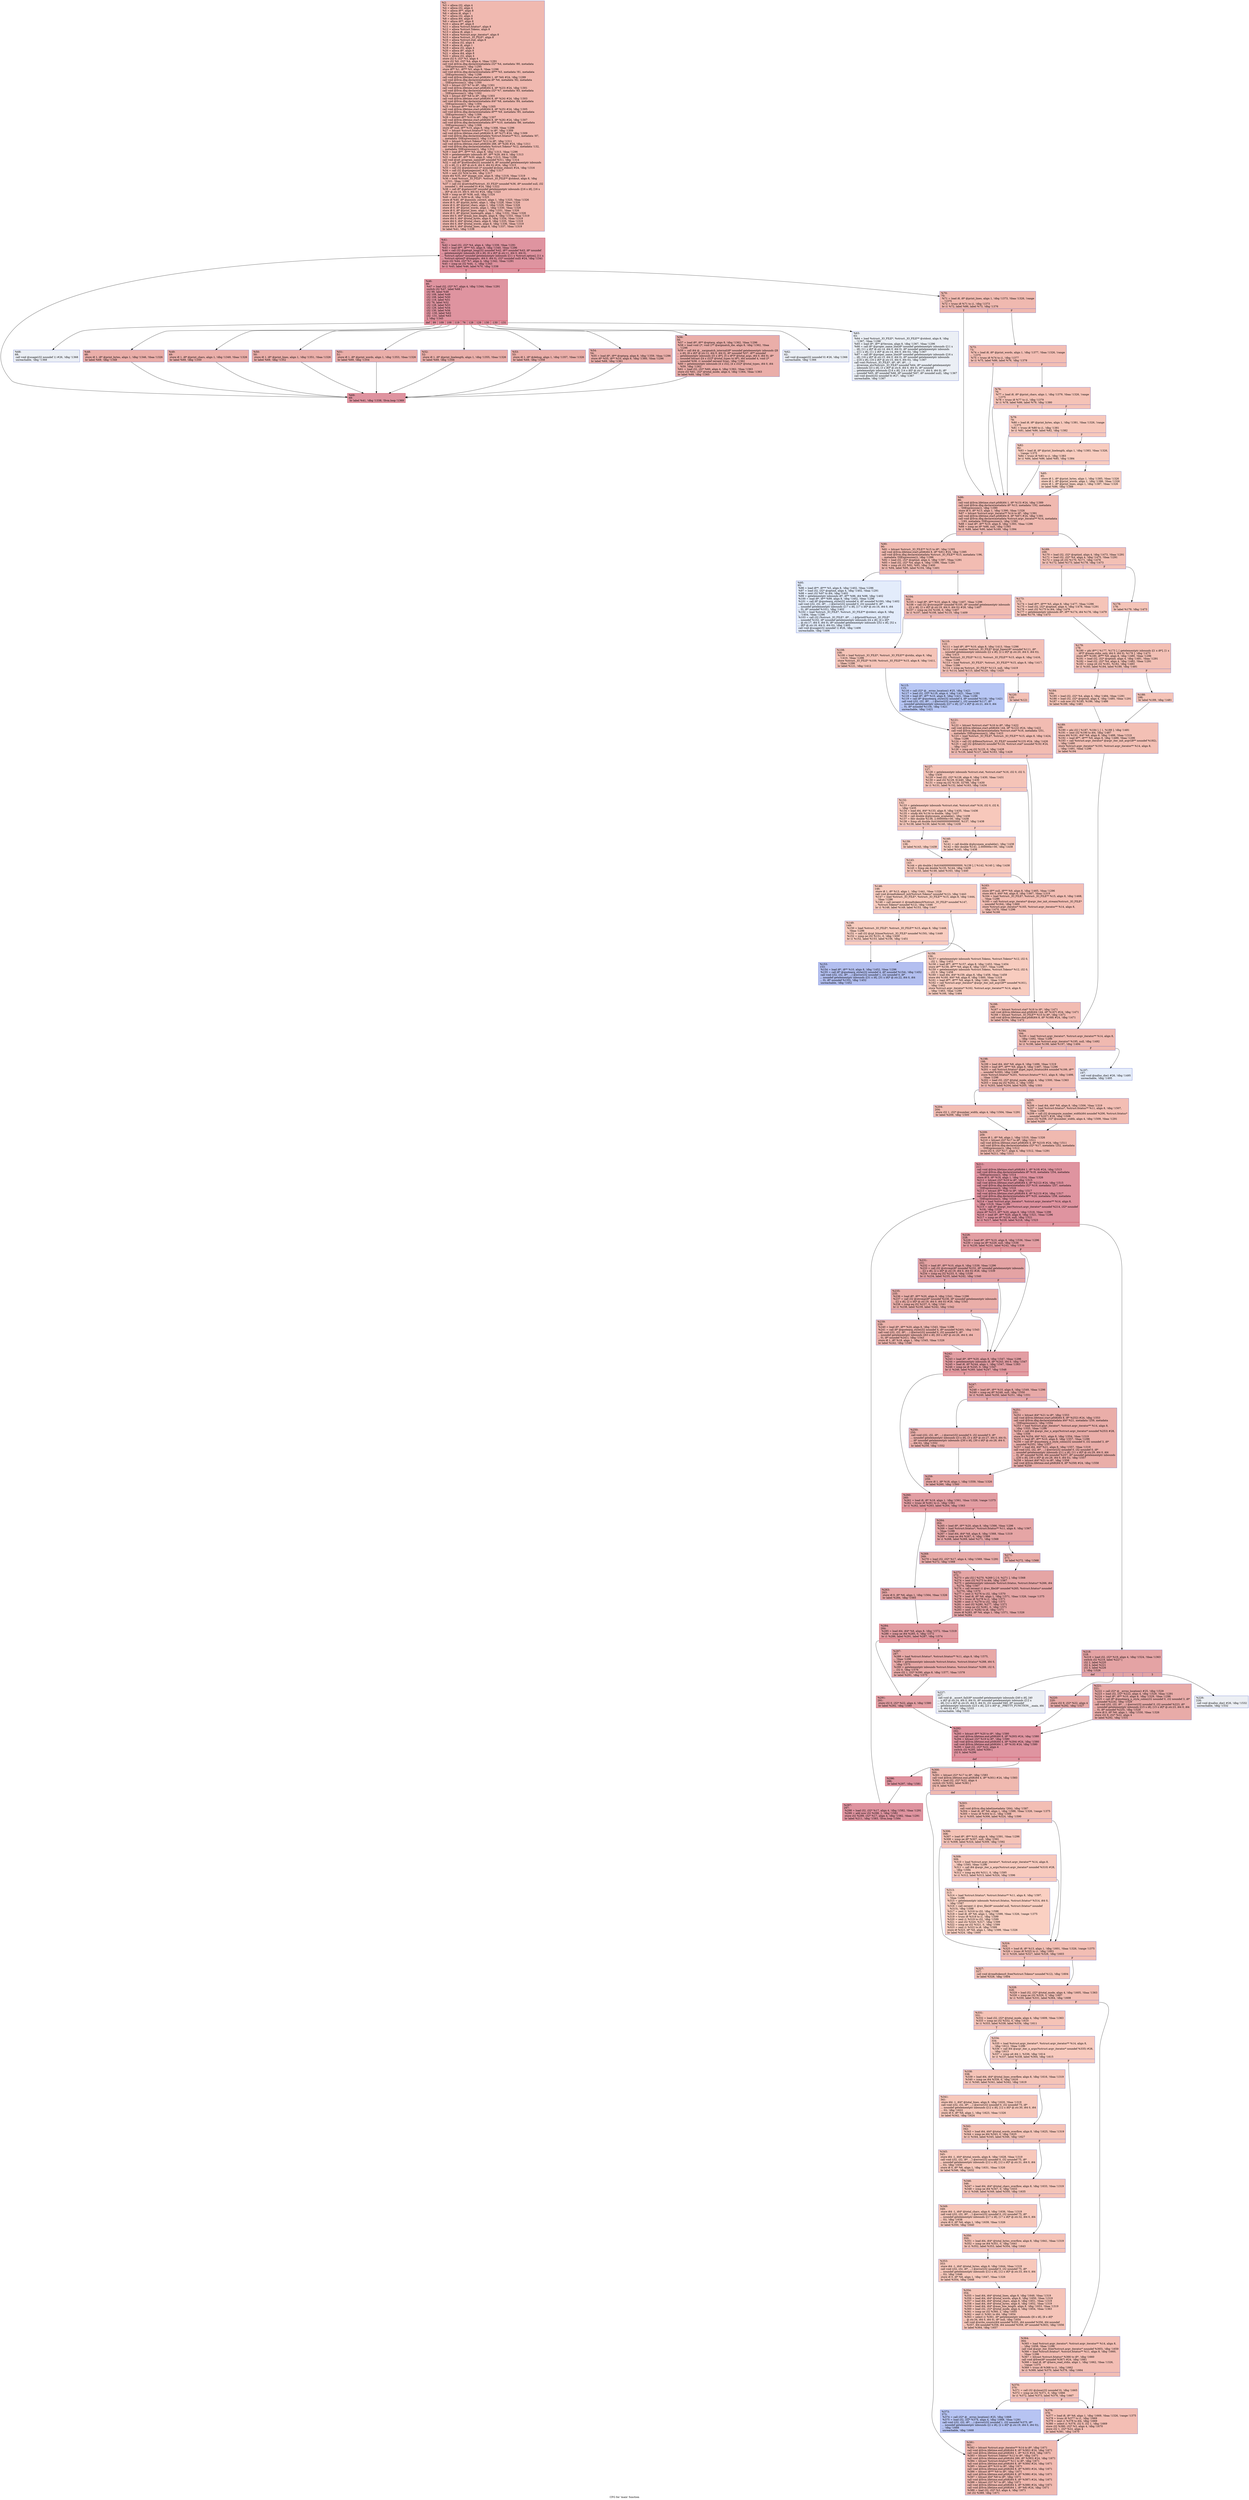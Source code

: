 digraph "CFG for 'main' function" {
	label="CFG for 'main' function";

	Node0x1db2c10 [shape=record,color="#3d50c3ff", style=filled, fillcolor="#de614d70",label="{%2:\l  %3 = alloca i32, align 4\l  %4 = alloca i32, align 4\l  %5 = alloca i8**, align 8\l  %6 = alloca i8, align 1\l  %7 = alloca i32, align 4\l  %8 = alloca i64, align 8\l  %9 = alloca i8**, align 8\l  %10 = alloca i8*, align 8\l  %11 = alloca %struct.fstatus*, align 8\l  %12 = alloca %struct.Tokens, align 8\l  %13 = alloca i8, align 1\l  %14 = alloca %struct.argv_iterator*, align 8\l  %15 = alloca %struct._IO_FILE*, align 8\l  %16 = alloca %struct.stat, align 8\l  %17 = alloca i32, align 4\l  %18 = alloca i8, align 1\l  %19 = alloca i32, align 4\l  %20 = alloca i8*, align 8\l  %21 = alloca i64, align 8\l  %22 = alloca i32, align 4\l  store i32 0, i32* %3, align 4\l  store i32 %0, i32* %4, align 4, !tbaa !1291\l  call void @llvm.dbg.declare(metadata i32* %4, metadata !80, metadata\l... !DIExpression()), !dbg !1295\l  store i8** %1, i8*** %5, align 8, !tbaa !1296\l  call void @llvm.dbg.declare(metadata i8*** %5, metadata !81, metadata\l... !DIExpression()), !dbg !1298\l  call void @llvm.lifetime.start.p0i8(i64 1, i8* %6) #24, !dbg !1299\l  call void @llvm.dbg.declare(metadata i8* %6, metadata !82, metadata\l... !DIExpression()), !dbg !1300\l  %23 = bitcast i32* %7 to i8*, !dbg !1301\l  call void @llvm.lifetime.start.p0i8(i64 4, i8* %23) #24, !dbg !1301\l  call void @llvm.dbg.declare(metadata i32* %7, metadata !83, metadata\l... !DIExpression()), !dbg !1302\l  %24 = bitcast i64* %8 to i8*, !dbg !1303\l  call void @llvm.lifetime.start.p0i8(i64 8, i8* %24) #24, !dbg !1303\l  call void @llvm.dbg.declare(metadata i64* %8, metadata !84, metadata\l... !DIExpression()), !dbg !1304\l  %25 = bitcast i8*** %9 to i8*, !dbg !1305\l  call void @llvm.lifetime.start.p0i8(i64 8, i8* %25) #24, !dbg !1305\l  call void @llvm.dbg.declare(metadata i8*** %9, metadata !85, metadata\l... !DIExpression()), !dbg !1306\l  %26 = bitcast i8** %10 to i8*, !dbg !1307\l  call void @llvm.lifetime.start.p0i8(i64 8, i8* %26) #24, !dbg !1307\l  call void @llvm.dbg.declare(metadata i8** %10, metadata !86, metadata\l... !DIExpression()), !dbg !1308\l  store i8* null, i8** %10, align 8, !dbg !1308, !tbaa !1296\l  %27 = bitcast %struct.fstatus** %11 to i8*, !dbg !1309\l  call void @llvm.lifetime.start.p0i8(i64 8, i8* %27) #24, !dbg !1309\l  call void @llvm.dbg.declare(metadata %struct.fstatus** %11, metadata !87,\l... metadata !DIExpression()), !dbg !1310\l  %28 = bitcast %struct.Tokens* %12 to i8*, !dbg !1311\l  call void @llvm.lifetime.start.p0i8(i64 288, i8* %28) #24, !dbg !1311\l  call void @llvm.dbg.declare(metadata %struct.Tokens* %12, metadata !132,\l... metadata !DIExpression()), !dbg !1312\l  %29 = load i8**, i8*** %5, align 8, !dbg !1313, !tbaa !1296\l  %30 = getelementptr inbounds i8*, i8** %29, i64 0, !dbg !1313\l  %31 = load i8*, i8** %30, align 8, !dbg !1313, !tbaa !1296\l  call void @set_program_name(i8* noundef %31), !dbg !1314\l  %32 = call i8* @setlocale(i32 noundef 6, i8* noundef getelementptr inbounds\l... ([1 x i8], [1 x i8]* @.str.9, i64 0, i64 0)) #24, !dbg !1315\l  %33 = call i32 @atexit(void ()* noundef @close_stdout) #24, !dbg !1316\l  %34 = call i32 @getpagesize() #25, !dbg !1317\l  %35 = sext i32 %34 to i64, !dbg !1317\l  store i64 %35, i64* @page_size, align 8, !dbg !1318, !tbaa !1319\l  %36 = load %struct._IO_FILE*, %struct._IO_FILE** @stdout, align 8, !dbg\l... !1321, !tbaa !1296\l  %37 = call i32 @setvbuf(%struct._IO_FILE* noundef %36, i8* noundef null, i32\l... noundef 1, i64 noundef 0) #24, !dbg !1322\l  %38 = call i8* @getenv(i8* noundef getelementptr inbounds ([16 x i8], [16 x\l... i8]* @.str.10, i64 0, i64 0)) #24, !dbg !1323\l  %39 = icmp ne i8* %38, null, !dbg !1324\l  %40 = zext i1 %39 to i8, !dbg !1325\l  store i8 %40, i8* @posixly_correct, align 1, !dbg !1325, !tbaa !1326\l  store i8 0, i8* @print_bytes, align 1, !dbg !1328, !tbaa !1326\l  store i8 0, i8* @print_chars, align 1, !dbg !1329, !tbaa !1326\l  store i8 0, i8* @print_words, align 1, !dbg !1330, !tbaa !1326\l  store i8 0, i8* @print_lines, align 1, !dbg !1331, !tbaa !1326\l  store i8 0, i8* @print_linelength, align 1, !dbg !1332, !tbaa !1326\l  store i64 0, i64* @max_line_length, align 8, !dbg !1333, !tbaa !1319\l  store i64 0, i64* @total_bytes, align 8, !dbg !1334, !tbaa !1319\l  store i64 0, i64* @total_chars, align 8, !dbg !1335, !tbaa !1319\l  store i64 0, i64* @total_words, align 8, !dbg !1336, !tbaa !1319\l  store i64 0, i64* @total_lines, align 8, !dbg !1337, !tbaa !1319\l  br label %41, !dbg !1338\l}"];
	Node0x1db2c10 -> Node0x1db2fb0;
	Node0x1db2fb0 [shape=record,color="#b70d28ff", style=filled, fillcolor="#b70d2870",label="{%41:\l41:                                               \l  %42 = load i32, i32* %4, align 4, !dbg !1339, !tbaa !1291\l  %43 = load i8**, i8*** %5, align 8, !dbg !1340, !tbaa !1296\l  %44 = call i32 @getopt_long(i32 noundef %42, i8** noundef %43, i8* noundef\l... getelementptr inbounds ([6 x i8], [6 x i8]* @.str.11, i64 0, i64 0),\l... %struct.option* noundef getelementptr inbounds ([11 x %struct.option], [11 x\l... %struct.option]* @longopts, i64 0, i64 0), i32* noundef null) #24, !dbg !1341\l  store i32 %44, i32* %7, align 4, !dbg !1342, !tbaa !1291\l  %45 = icmp ne i32 %44, -1, !dbg !1343\l  br i1 %45, label %46, label %70, !dbg !1338\l|{<s0>T|<s1>F}}"];
	Node0x1db2fb0:s0 -> Node0x1db3000;
	Node0x1db2fb0:s1 -> Node0x1db3410;
	Node0x1db3000 [shape=record,color="#b70d28ff", style=filled, fillcolor="#b70d2870",label="{%46:\l46:                                               \l  %47 = load i32, i32* %7, align 4, !dbg !1344, !tbaa !1291\l  switch i32 %47, label %68 [\l    i32 99, label %48\l    i32 109, label %49\l    i32 108, label %50\l    i32 119, label %51\l    i32 76, label %52\l    i32 128, label %53\l    i32 129, label %54\l    i32 130, label %56\l    i32 -130, label %62\l    i32 -131, label %63\l  ], !dbg !1345\l|{<s0>def|<s1>99|<s2>109|<s3>108|<s4>119|<s5>76|<s6>128|<s7>129|<s8>130|<s9>-130|<s10>-131}}"];
	Node0x1db3000:s0 -> Node0x1db3370;
	Node0x1db3000:s1 -> Node0x1db3050;
	Node0x1db3000:s2 -> Node0x1db30a0;
	Node0x1db3000:s3 -> Node0x1db30f0;
	Node0x1db3000:s4 -> Node0x1db3140;
	Node0x1db3000:s5 -> Node0x1db3190;
	Node0x1db3000:s6 -> Node0x1db31e0;
	Node0x1db3000:s7 -> Node0x1db3230;
	Node0x1db3000:s8 -> Node0x1db3280;
	Node0x1db3000:s9 -> Node0x1db32d0;
	Node0x1db3000:s10 -> Node0x1db3320;
	Node0x1db3050 [shape=record,color="#3d50c3ff", style=filled, fillcolor="#d0473d70",label="{%48:\l48:                                               \l  store i8 1, i8* @print_bytes, align 1, !dbg !1346, !tbaa !1326\l  br label %69, !dbg !1348\l}"];
	Node0x1db3050 -> Node0x1db33c0;
	Node0x1db30a0 [shape=record,color="#3d50c3ff", style=filled, fillcolor="#d0473d70",label="{%49:\l49:                                               \l  store i8 1, i8* @print_chars, align 1, !dbg !1349, !tbaa !1326\l  br label %69, !dbg !1350\l}"];
	Node0x1db30a0 -> Node0x1db33c0;
	Node0x1db30f0 [shape=record,color="#3d50c3ff", style=filled, fillcolor="#d0473d70",label="{%50:\l50:                                               \l  store i8 1, i8* @print_lines, align 1, !dbg !1351, !tbaa !1326\l  br label %69, !dbg !1352\l}"];
	Node0x1db30f0 -> Node0x1db33c0;
	Node0x1db3140 [shape=record,color="#3d50c3ff", style=filled, fillcolor="#d0473d70",label="{%51:\l51:                                               \l  store i8 1, i8* @print_words, align 1, !dbg !1353, !tbaa !1326\l  br label %69, !dbg !1354\l}"];
	Node0x1db3140 -> Node0x1db33c0;
	Node0x1db3190 [shape=record,color="#3d50c3ff", style=filled, fillcolor="#d0473d70",label="{%52:\l52:                                               \l  store i8 1, i8* @print_linelength, align 1, !dbg !1355, !tbaa !1326\l  br label %69, !dbg !1356\l}"];
	Node0x1db3190 -> Node0x1db33c0;
	Node0x1db31e0 [shape=record,color="#3d50c3ff", style=filled, fillcolor="#d0473d70",label="{%53:\l53:                                               \l  store i8 1, i8* @debug, align 1, !dbg !1357, !tbaa !1326\l  br label %69, !dbg !1358\l}"];
	Node0x1db31e0 -> Node0x1db33c0;
	Node0x1db3230 [shape=record,color="#3d50c3ff", style=filled, fillcolor="#d0473d70",label="{%54:\l54:                                               \l  %55 = load i8*, i8** @optarg, align 8, !dbg !1359, !tbaa !1296\l  store i8* %55, i8** %10, align 8, !dbg !1360, !tbaa !1296\l  br label %69, !dbg !1361\l}"];
	Node0x1db3230 -> Node0x1db33c0;
	Node0x1db3280 [shape=record,color="#3d50c3ff", style=filled, fillcolor="#d0473d70",label="{%56:\l56:                                               \l  %57 = load i8*, i8** @optarg, align 8, !dbg !1362, !tbaa !1296\l  %58 = load void ()*, void ()** @argmatch_die, align 8, !dbg !1362, !tbaa\l... !1296\l  %59 = call i64 @__xargmatch_internal(i8* noundef getelementptr inbounds ([8\l... x i8], [8 x i8]* @.str.12, i64 0, i64 0), i8* noundef %57, i8** noundef\l... getelementptr inbounds ([5 x i8*], [5 x i8*]* @total_args, i64 0, i64 0), i8*\l... noundef bitcast ([4 x i32]* @total_types to i8*), i64 noundef 4, void ()*\l... noundef %58, i1 noundef zeroext true), !dbg !1362\l  %60 = getelementptr inbounds [4 x i32], [4 x i32]* @total_types, i64 0, i64\l... %59, !dbg !1362\l  %61 = load i32, i32* %60, align 4, !dbg !1362, !tbaa !1363\l  store i32 %61, i32* @total_mode, align 4, !dbg !1364, !tbaa !1363\l  br label %69, !dbg !1365\l}"];
	Node0x1db3280 -> Node0x1db33c0;
	Node0x1db32d0 [shape=record,color="#3d50c3ff", style=filled, fillcolor="#d1dae970",label="{%62:\l62:                                               \l  call void @usage(i32 noundef 0) #26, !dbg !1366\l  unreachable, !dbg !1366\l}"];
	Node0x1db3320 [shape=record,color="#3d50c3ff", style=filled, fillcolor="#d1dae970",label="{%63:\l63:                                               \l  %64 = load %struct._IO_FILE*, %struct._IO_FILE** @stdout, align 8, !dbg\l... !1367, !tbaa !1296\l  %65 = load i8*, i8** @Version, align 8, !dbg !1367, !tbaa !1296\l  %66 = call i8* @proper_name_lite(i8* noundef getelementptr inbounds ([11 x\l... i8], [11 x i8]* @.str.14, i64 0, i64 0), i8* noundef getelementptr inbounds\l... ([11 x i8], [11 x i8]* @.str.14, i64 0, i64 0)), !dbg !1367\l  %67 = call i8* @proper_name_lite(i8* noundef getelementptr inbounds ([16 x\l... i8], [16 x i8]* @.str.15, i64 0, i64 0), i8* noundef getelementptr inbounds\l... ([16 x i8], [16 x i8]* @.str.15, i64 0, i64 0)), !dbg !1367\l  call void (%struct._IO_FILE*, i8*, i8*, i8*, ...)\l... @version_etc(%struct._IO_FILE* noundef %64, i8* noundef getelementptr\l... inbounds ([3 x i8], [3 x i8]* @.str.8, i64 0, i64 0), i8* noundef\l... getelementptr inbounds ([14 x i8], [14 x i8]* @.str.13, i64 0, i64 0), i8*\l... noundef %65, i8* noundef %66, i8* noundef %67, i8* noundef null), !dbg !1367\l  call void @exit(i32 noundef 0) #27, !dbg !1367\l  unreachable, !dbg !1367\l}"];
	Node0x1db3370 [shape=record,color="#3d50c3ff", style=filled, fillcolor="#d1dae970",label="{%68:\l68:                                               \l  call void @usage(i32 noundef 1) #26, !dbg !1368\l  unreachable, !dbg !1368\l}"];
	Node0x1db33c0 [shape=record,color="#b70d28ff", style=filled, fillcolor="#b70d2870",label="{%69:\l69:                                               \l  br label %41, !dbg !1338, !llvm.loop !1369\l}"];
	Node0x1db33c0 -> Node0x1db2fb0;
	Node0x1db3410 [shape=record,color="#3d50c3ff", style=filled, fillcolor="#de614d70",label="{%70:\l70:                                               \l  %71 = load i8, i8* @print_lines, align 1, !dbg !1373, !tbaa !1326, !range\l... !1375\l  %72 = trunc i8 %71 to i1, !dbg !1373\l  br i1 %72, label %86, label %73, !dbg !1376\l|{<s0>T|<s1>F}}"];
	Node0x1db3410:s0 -> Node0x1db35f0;
	Node0x1db3410:s1 -> Node0x1db3460;
	Node0x1db3460 [shape=record,color="#3d50c3ff", style=filled, fillcolor="#e36c5570",label="{%73:\l73:                                               \l  %74 = load i8, i8* @print_words, align 1, !dbg !1377, !tbaa !1326, !range\l... !1375\l  %75 = trunc i8 %74 to i1, !dbg !1377\l  br i1 %75, label %86, label %76, !dbg !1378\l|{<s0>T|<s1>F}}"];
	Node0x1db3460:s0 -> Node0x1db35f0;
	Node0x1db3460:s1 -> Node0x1db34b0;
	Node0x1db34b0 [shape=record,color="#3d50c3ff", style=filled, fillcolor="#e8765c70",label="{%76:\l76:                                               \l  %77 = load i8, i8* @print_chars, align 1, !dbg !1379, !tbaa !1326, !range\l... !1375\l  %78 = trunc i8 %77 to i1, !dbg !1379\l  br i1 %78, label %86, label %79, !dbg !1380\l|{<s0>T|<s1>F}}"];
	Node0x1db34b0:s0 -> Node0x1db35f0;
	Node0x1db34b0:s1 -> Node0x1db3500;
	Node0x1db3500 [shape=record,color="#3d50c3ff", style=filled, fillcolor="#ed836670",label="{%79:\l79:                                               \l  %80 = load i8, i8* @print_bytes, align 1, !dbg !1381, !tbaa !1326, !range\l... !1375\l  %81 = trunc i8 %80 to i1, !dbg !1381\l  br i1 %81, label %86, label %82, !dbg !1382\l|{<s0>T|<s1>F}}"];
	Node0x1db3500:s0 -> Node0x1db35f0;
	Node0x1db3500:s1 -> Node0x1db3550;
	Node0x1db3550 [shape=record,color="#3d50c3ff", style=filled, fillcolor="#f08b6e70",label="{%82:\l82:                                               \l  %83 = load i8, i8* @print_linelength, align 1, !dbg !1383, !tbaa !1326,\l... !range !1375\l  %84 = trunc i8 %83 to i1, !dbg !1383\l  br i1 %84, label %86, label %85, !dbg !1384\l|{<s0>T|<s1>F}}"];
	Node0x1db3550:s0 -> Node0x1db35f0;
	Node0x1db3550:s1 -> Node0x1db35a0;
	Node0x1db35a0 [shape=record,color="#3d50c3ff", style=filled, fillcolor="#f4987a70",label="{%85:\l85:                                               \l  store i8 1, i8* @print_bytes, align 1, !dbg !1385, !tbaa !1326\l  store i8 1, i8* @print_words, align 1, !dbg !1386, !tbaa !1326\l  store i8 1, i8* @print_lines, align 1, !dbg !1387, !tbaa !1326\l  br label %86, !dbg !1388\l}"];
	Node0x1db35a0 -> Node0x1db35f0;
	Node0x1db35f0 [shape=record,color="#3d50c3ff", style=filled, fillcolor="#de614d70",label="{%86:\l86:                                               \l  call void @llvm.lifetime.start.p0i8(i64 1, i8* %13) #24, !dbg !1389\l  call void @llvm.dbg.declare(metadata i8* %13, metadata !192, metadata\l... !DIExpression()), !dbg !1390\l  store i8 0, i8* %13, align 1, !dbg !1390, !tbaa !1326\l  %87 = bitcast %struct.argv_iterator** %14 to i8*, !dbg !1391\l  call void @llvm.lifetime.start.p0i8(i64 8, i8* %87) #24, !dbg !1391\l  call void @llvm.dbg.declare(metadata %struct.argv_iterator** %14, metadata\l... !193, metadata !DIExpression()), !dbg !1392\l  %88 = load i8*, i8** %10, align 8, !dbg !1393, !tbaa !1296\l  %89 = icmp ne i8* %88, null, !dbg !1393\l  br i1 %89, label %90, label %169, !dbg !1394\l|{<s0>T|<s1>F}}"];
	Node0x1db35f0:s0 -> Node0x1db3640;
	Node0x1db35f0:s1 -> Node0x1db3c30;
	Node0x1db3640 [shape=record,color="#3d50c3ff", style=filled, fillcolor="#e1675170",label="{%90:\l90:                                               \l  %91 = bitcast %struct._IO_FILE** %15 to i8*, !dbg !1395\l  call void @llvm.lifetime.start.p0i8(i64 8, i8* %91) #24, !dbg !1395\l  call void @llvm.dbg.declare(metadata %struct._IO_FILE** %15, metadata !196,\l... metadata !DIExpression()), !dbg !1396\l  %92 = load i32, i32* @optind, align 4, !dbg !1397, !tbaa !1291\l  %93 = load i32, i32* %4, align 4, !dbg !1399, !tbaa !1291\l  %94 = icmp slt i32 %92, %93, !dbg !1400\l  br i1 %94, label %95, label %104, !dbg !1401\l|{<s0>T|<s1>F}}"];
	Node0x1db3640:s0 -> Node0x1db3690;
	Node0x1db3640:s1 -> Node0x1db36e0;
	Node0x1db3690 [shape=record,color="#3d50c3ff", style=filled, fillcolor="#bfd3f670",label="{%95:\l95:                                               \l  %96 = load i8**, i8*** %5, align 8, !dbg !1402, !tbaa !1296\l  %97 = load i32, i32* @optind, align 4, !dbg !1402, !tbaa !1291\l  %98 = sext i32 %97 to i64, !dbg !1402\l  %99 = getelementptr inbounds i8*, i8** %96, i64 %98, !dbg !1402\l  %100 = load i8*, i8** %99, align 8, !dbg !1402, !tbaa !1296\l  %101 = call i8* @quotearg_style(i32 noundef 4, i8* noundef %100), !dbg !1402\l  call void (i32, i32, i8*, ...) @error(i32 noundef 0, i32 noundef 0, i8*\l... noundef getelementptr inbounds ([17 x i8], [17 x i8]* @.str.16, i64 0, i64\l... 0), i8* noundef %101), !dbg !1402\l  %102 = load %struct._IO_FILE*, %struct._IO_FILE** @stderr, align 8, !dbg\l... !1404, !tbaa !1296\l  %103 = call i32 (%struct._IO_FILE*, i8*, ...) @fprintf(%struct._IO_FILE*\l... noundef %102, i8* noundef getelementptr inbounds ([4 x i8], [4 x i8]*\l... @.str.17, i64 0, i64 0), i8* noundef getelementptr inbounds ([52 x i8], [52 x\l... i8]* @.str.18, i64 0, i64 0)), !dbg !1405\l  call void @usage(i32 noundef 1) #26, !dbg !1406\l  unreachable, !dbg !1406\l}"];
	Node0x1db36e0 [shape=record,color="#3d50c3ff", style=filled, fillcolor="#e1675170",label="{%104:\l104:                                              \l  %105 = load i8*, i8** %10, align 8, !dbg !1407, !tbaa !1296\l  %106 = call i32 @strcmp(i8* noundef %105, i8* noundef getelementptr inbounds\l... ([2 x i8], [2 x i8]* @.str.19, i64 0, i64 0)) #28, !dbg !1407\l  %107 = icmp eq i32 %106, 0, !dbg !1407\l  br i1 %107, label %108, label %110, !dbg !1409\l|{<s0>T|<s1>F}}"];
	Node0x1db36e0:s0 -> Node0x1db3730;
	Node0x1db36e0:s1 -> Node0x1db3780;
	Node0x1db3730 [shape=record,color="#3d50c3ff", style=filled, fillcolor="#e97a5f70",label="{%108:\l108:                                              \l  %109 = load %struct._IO_FILE*, %struct._IO_FILE** @stdin, align 8, !dbg\l... !1410, !tbaa !1296\l  store %struct._IO_FILE* %109, %struct._IO_FILE** %15, align 8, !dbg !1411,\l... !tbaa !1296\l  br label %121, !dbg !1412\l}"];
	Node0x1db3730 -> Node0x1db3870;
	Node0x1db3780 [shape=record,color="#3d50c3ff", style=filled, fillcolor="#e5705870",label="{%110:\l110:                                              \l  %111 = load i8*, i8** %10, align 8, !dbg !1413, !tbaa !1296\l  %112 = call noalias %struct._IO_FILE* @rpl_fopen(i8* noundef %111, i8*\l... noundef getelementptr inbounds ([2 x i8], [2 x i8]* @.str.20, i64 0, i64 0)),\l... !dbg !1415\l  store %struct._IO_FILE* %112, %struct._IO_FILE** %15, align 8, !dbg !1416,\l... !tbaa !1296\l  %113 = load %struct._IO_FILE*, %struct._IO_FILE** %15, align 8, !dbg !1417,\l... !tbaa !1296\l  %114 = icmp eq %struct._IO_FILE* %113, null, !dbg !1419\l  br i1 %114, label %115, label %120, !dbg !1420\l|{<s0>T|<s1>F}}"];
	Node0x1db3780:s0 -> Node0x1db37d0;
	Node0x1db3780:s1 -> Node0x1db3820;
	Node0x1db37d0 [shape=record,color="#3d50c3ff", style=filled, fillcolor="#5f7fe870",label="{%115:\l115:                                              \l  %116 = call i32* @__errno_location() #25, !dbg !1421\l  %117 = load i32, i32* %116, align 4, !dbg !1421, !tbaa !1291\l  %118 = load i8*, i8** %10, align 8, !dbg !1421, !tbaa !1296\l  %119 = call i8* @quotearg_style(i32 noundef 4, i8* noundef %118), !dbg !1421\l  call void (i32, i32, i8*, ...) @error(i32 noundef 1, i32 noundef %117, i8*\l... noundef getelementptr inbounds ([27 x i8], [27 x i8]* @.str.21, i64 0, i64\l... 0), i8* noundef %119), !dbg !1421\l  unreachable, !dbg !1421\l}"];
	Node0x1db3820 [shape=record,color="#3d50c3ff", style=filled, fillcolor="#e5705870",label="{%120:\l120:                                              \l  br label %121\l}"];
	Node0x1db3820 -> Node0x1db3870;
	Node0x1db3870 [shape=record,color="#3d50c3ff", style=filled, fillcolor="#e1675170",label="{%121:\l121:                                              \l  %122 = bitcast %struct.stat* %16 to i8*, !dbg !1422\l  call void @llvm.lifetime.start.p0i8(i64 144, i8* %122) #24, !dbg !1422\l  call void @llvm.dbg.declare(metadata %struct.stat* %16, metadata !251,\l... metadata !DIExpression()), !dbg !1423\l  %123 = load %struct._IO_FILE*, %struct._IO_FILE** %15, align 8, !dbg !1424,\l... !tbaa !1296\l  %124 = call i32 @fileno(%struct._IO_FILE* noundef %123) #24, !dbg !1426\l  %125 = call i32 @fstat(i32 noundef %124, %struct.stat* noundef %16) #24,\l... !dbg !1427\l  %126 = icmp eq i32 %125, 0, !dbg !1428\l  br i1 %126, label %127, label %163, !dbg !1429\l|{<s0>T|<s1>F}}"];
	Node0x1db3870:s0 -> Node0x1db38c0;
	Node0x1db3870:s1 -> Node0x1db3b90;
	Node0x1db38c0 [shape=record,color="#3d50c3ff", style=filled, fillcolor="#e97a5f70",label="{%127:\l127:                                              \l  %128 = getelementptr inbounds %struct.stat, %struct.stat* %16, i32 0, i32 3,\l... !dbg !1430\l  %129 = load i32, i32* %128, align 8, !dbg !1430, !tbaa !1431\l  %130 = and i32 %129, 61440, !dbg !1430\l  %131 = icmp eq i32 %130, 32768, !dbg !1430\l  br i1 %131, label %132, label %163, !dbg !1434\l|{<s0>T|<s1>F}}"];
	Node0x1db38c0:s0 -> Node0x1db3910;
	Node0x1db38c0:s1 -> Node0x1db3b90;
	Node0x1db3910 [shape=record,color="#3d50c3ff", style=filled, fillcolor="#ed836670",label="{%132:\l132:                                              \l  %133 = getelementptr inbounds %struct.stat, %struct.stat* %16, i32 0, i32 8,\l... !dbg !1435\l  %134 = load i64, i64* %133, align 8, !dbg !1435, !tbaa !1436\l  %135 = sitofp i64 %134 to double, !dbg !1437\l  %136 = call double @physmem_available(), !dbg !1438\l  %137 = fdiv double %136, 2.000000e+00, !dbg !1438\l  %138 = fcmp olt double 0x4164000000000000, %137, !dbg !1438\l  br i1 %138, label %139, label %140, !dbg !1438\l|{<s0>T|<s1>F}}"];
	Node0x1db3910:s0 -> Node0x1db3960;
	Node0x1db3910:s1 -> Node0x1db39b0;
	Node0x1db3960 [shape=record,color="#3d50c3ff", style=filled, fillcolor="#f08b6e70",label="{%139:\l139:                                              \l  br label %143, !dbg !1438\l}"];
	Node0x1db3960 -> Node0x1db3a00;
	Node0x1db39b0 [shape=record,color="#3d50c3ff", style=filled, fillcolor="#f08b6e70",label="{%140:\l140:                                              \l  %141 = call double @physmem_available(), !dbg !1438\l  %142 = fdiv double %141, 2.000000e+00, !dbg !1438\l  br label %143, !dbg !1438\l}"];
	Node0x1db39b0 -> Node0x1db3a00;
	Node0x1db3a00 [shape=record,color="#3d50c3ff", style=filled, fillcolor="#ed836670",label="{%143:\l143:                                              \l  %144 = phi double [ 0x4164000000000000, %139 ], [ %142, %140 ], !dbg !1438\l  %145 = fcmp ole double %135, %144, !dbg !1439\l  br i1 %145, label %146, label %163, !dbg !1440\l|{<s0>T|<s1>F}}"];
	Node0x1db3a00:s0 -> Node0x1db3a50;
	Node0x1db3a00:s1 -> Node0x1db3b90;
	Node0x1db3a50 [shape=record,color="#3d50c3ff", style=filled, fillcolor="#f08b6e70",label="{%146:\l146:                                              \l  store i8 1, i8* %13, align 1, !dbg !1441, !tbaa !1326\l  call void @readtokens0_init(%struct.Tokens* noundef %12), !dbg !1443\l  %147 = load %struct._IO_FILE*, %struct._IO_FILE** %15, align 8, !dbg !1444,\l... !tbaa !1296\l  %148 = call zeroext i1 @readtokens0(%struct._IO_FILE* noundef %147,\l... %struct.Tokens* noundef %12), !dbg !1446\l  br i1 %148, label %149, label %153, !dbg !1447\l|{<s0>T|<s1>F}}"];
	Node0x1db3a50:s0 -> Node0x1db3aa0;
	Node0x1db3a50:s1 -> Node0x1db3af0;
	Node0x1db3aa0 [shape=record,color="#3d50c3ff", style=filled, fillcolor="#f08b6e70",label="{%149:\l149:                                              \l  %150 = load %struct._IO_FILE*, %struct._IO_FILE** %15, align 8, !dbg !1448,\l... !tbaa !1296\l  %151 = call i32 @rpl_fclose(%struct._IO_FILE* noundef %150), !dbg !1449\l  %152 = icmp ne i32 %151, 0, !dbg !1450\l  br i1 %152, label %153, label %156, !dbg !1451\l|{<s0>T|<s1>F}}"];
	Node0x1db3aa0:s0 -> Node0x1db3af0;
	Node0x1db3aa0:s1 -> Node0x1db3b40;
	Node0x1db3af0 [shape=record,color="#3d50c3ff", style=filled, fillcolor="#536edd70",label="{%153:\l153:                                              \l  %154 = load i8*, i8** %10, align 8, !dbg !1452, !tbaa !1296\l  %155 = call i8* @quotearg_style(i32 noundef 4, i8* noundef %154), !dbg !1452\l  call void (i32, i32, i8*, ...) @error(i32 noundef 1, i32 noundef 0, i8*\l... noundef getelementptr inbounds ([31 x i8], [31 x i8]* @.str.22, i64 0, i64\l... 0), i8* noundef %155), !dbg !1452\l  unreachable, !dbg !1452\l}"];
	Node0x1db3b40 [shape=record,color="#3d50c3ff", style=filled, fillcolor="#f08b6e70",label="{%156:\l156:                                              \l  %157 = getelementptr inbounds %struct.Tokens, %struct.Tokens* %12, i32 0,\l... i32 1, !dbg !1453\l  %158 = load i8**, i8*** %157, align 8, !dbg !1453, !tbaa !1454\l  store i8** %158, i8*** %9, align 8, !dbg !1457, !tbaa !1296\l  %159 = getelementptr inbounds %struct.Tokens, %struct.Tokens* %12, i32 0,\l... i32 0, !dbg !1458\l  %160 = load i64, i64* %159, align 8, !dbg !1458, !tbaa !1459\l  store i64 %160, i64* %8, align 8, !dbg !1460, !tbaa !1319\l  %161 = load i8**, i8*** %9, align 8, !dbg !1461, !tbaa !1296\l  %162 = call %struct.argv_iterator* @argv_iter_init_argv(i8** noundef %161),\l... !dbg !1462\l  store %struct.argv_iterator* %162, %struct.argv_iterator** %14, align 8,\l... !dbg !1463, !tbaa !1296\l  br label %166, !dbg !1464\l}"];
	Node0x1db3b40 -> Node0x1db3be0;
	Node0x1db3b90 [shape=record,color="#3d50c3ff", style=filled, fillcolor="#e36c5570",label="{%163:\l163:                                              \l  store i8** null, i8*** %9, align 8, !dbg !1465, !tbaa !1296\l  store i64 0, i64* %8, align 8, !dbg !1467, !tbaa !1319\l  %164 = load %struct._IO_FILE*, %struct._IO_FILE** %15, align 8, !dbg !1468,\l... !tbaa !1296\l  %165 = call %struct.argv_iterator* @argv_iter_init_stream(%struct._IO_FILE*\l... noundef %164), !dbg !1469\l  store %struct.argv_iterator* %165, %struct.argv_iterator** %14, align 8,\l... !dbg !1470, !tbaa !1296\l  br label %166\l}"];
	Node0x1db3b90 -> Node0x1db3be0;
	Node0x1db3be0 [shape=record,color="#3d50c3ff", style=filled, fillcolor="#e1675170",label="{%166:\l166:                                              \l  %167 = bitcast %struct.stat* %16 to i8*, !dbg !1471\l  call void @llvm.lifetime.end.p0i8(i64 144, i8* %167) #24, !dbg !1471\l  %168 = bitcast %struct._IO_FILE** %15 to i8*, !dbg !1471\l  call void @llvm.lifetime.end.p0i8(i64 8, i8* %168) #24, !dbg !1471\l  br label %194, !dbg !1472\l}"];
	Node0x1db3be0 -> Node0x1db3e60;
	Node0x1db3c30 [shape=record,color="#3d50c3ff", style=filled, fillcolor="#e5705870",label="{%169:\l169:                                              \l  %170 = load i32, i32* @optind, align 4, !dbg !1473, !tbaa !1291\l  %171 = load i32, i32* %4, align 4, !dbg !1475, !tbaa !1291\l  %172 = icmp slt i32 %170, %171, !dbg !1476\l  br i1 %172, label %173, label %178, !dbg !1473\l|{<s0>T|<s1>F}}"];
	Node0x1db3c30:s0 -> Node0x1db3c80;
	Node0x1db3c30:s1 -> Node0x1db3cd0;
	Node0x1db3c80 [shape=record,color="#3d50c3ff", style=filled, fillcolor="#e97a5f70",label="{%173:\l173:                                              \l  %174 = load i8**, i8*** %5, align 8, !dbg !1477, !tbaa !1296\l  %175 = load i32, i32* @optind, align 4, !dbg !1478, !tbaa !1291\l  %176 = sext i32 %175 to i64, !dbg !1479\l  %177 = getelementptr inbounds i8*, i8** %174, i64 %176, !dbg !1479\l  br label %179, !dbg !1473\l}"];
	Node0x1db3c80 -> Node0x1db3d20;
	Node0x1db3cd0 [shape=record,color="#3d50c3ff", style=filled, fillcolor="#e97a5f70",label="{%178:\l178:                                              \l  br label %179, !dbg !1473\l}"];
	Node0x1db3cd0 -> Node0x1db3d20;
	Node0x1db3d20 [shape=record,color="#3d50c3ff", style=filled, fillcolor="#e5705870",label="{%179:\l179:                                              \l  %180 = phi i8** [ %177, %173 ], [ getelementptr inbounds ([1 x i8*], [1 x\l... i8*]* @main.stdin_only, i64 0, i64 0), %178 ], !dbg !1473\l  store i8** %180, i8*** %9, align 8, !dbg !1480, !tbaa !1296\l  %181 = load i32, i32* @optind, align 4, !dbg !1481, !tbaa !1291\l  %182 = load i32, i32* %4, align 4, !dbg !1482, !tbaa !1291\l  %183 = icmp slt i32 %181, %182, !dbg !1483\l  br i1 %183, label %184, label %188, !dbg !1481\l|{<s0>T|<s1>F}}"];
	Node0x1db3d20:s0 -> Node0x1db3d70;
	Node0x1db3d20:s1 -> Node0x1db3dc0;
	Node0x1db3d70 [shape=record,color="#3d50c3ff", style=filled, fillcolor="#e97a5f70",label="{%184:\l184:                                              \l  %185 = load i32, i32* %4, align 4, !dbg !1484, !tbaa !1291\l  %186 = load i32, i32* @optind, align 4, !dbg !1485, !tbaa !1291\l  %187 = sub nsw i32 %185, %186, !dbg !1486\l  br label %189, !dbg !1481\l}"];
	Node0x1db3d70 -> Node0x1db3e10;
	Node0x1db3dc0 [shape=record,color="#3d50c3ff", style=filled, fillcolor="#e97a5f70",label="{%188:\l188:                                              \l  br label %189, !dbg !1481\l}"];
	Node0x1db3dc0 -> Node0x1db3e10;
	Node0x1db3e10 [shape=record,color="#3d50c3ff", style=filled, fillcolor="#e5705870",label="{%189:\l189:                                              \l  %190 = phi i32 [ %187, %184 ], [ 1, %188 ], !dbg !1481\l  %191 = sext i32 %190 to i64, !dbg !1487\l  store i64 %191, i64* %8, align 8, !dbg !1488, !tbaa !1319\l  %192 = load i8**, i8*** %9, align 8, !dbg !1489, !tbaa !1296\l  %193 = call %struct.argv_iterator* @argv_iter_init_argv(i8** noundef %192),\l... !dbg !1490\l  store %struct.argv_iterator* %193, %struct.argv_iterator** %14, align 8,\l... !dbg !1491, !tbaa !1296\l  br label %194\l}"];
	Node0x1db3e10 -> Node0x1db3e60;
	Node0x1db3e60 [shape=record,color="#3d50c3ff", style=filled, fillcolor="#de614d70",label="{%194:\l194:                                              \l  %195 = load %struct.argv_iterator*, %struct.argv_iterator** %14, align 8,\l... !dbg !1492, !tbaa !1296\l  %196 = icmp ne %struct.argv_iterator* %195, null, !dbg !1492\l  br i1 %196, label %198, label %197, !dbg !1494\l|{<s0>T|<s1>F}}"];
	Node0x1db3e60:s0 -> Node0x1db3f00;
	Node0x1db3e60:s1 -> Node0x1db3eb0;
	Node0x1db3eb0 [shape=record,color="#3d50c3ff", style=filled, fillcolor="#c1d4f470",label="{%197:\l197:                                              \l  call void @xalloc_die() #26, !dbg !1495\l  unreachable, !dbg !1495\l}"];
	Node0x1db3f00 [shape=record,color="#3d50c3ff", style=filled, fillcolor="#de614d70",label="{%198:\l198:                                              \l  %199 = load i64, i64* %8, align 8, !dbg !1496, !tbaa !1319\l  %200 = load i8**, i8*** %9, align 8, !dbg !1497, !tbaa !1296\l  %201 = call %struct.fstatus* @get_input_fstatus(i64 noundef %199, i8**\l... noundef %200), !dbg !1498\l  store %struct.fstatus* %201, %struct.fstatus** %11, align 8, !dbg !1499,\l... !tbaa !1296\l  %202 = load i32, i32* @total_mode, align 4, !dbg !1500, !tbaa !1363\l  %203 = icmp eq i32 %202, 2, !dbg !1502\l  br i1 %203, label %204, label %205, !dbg !1503\l|{<s0>T|<s1>F}}"];
	Node0x1db3f00:s0 -> Node0x1db3f50;
	Node0x1db3f00:s1 -> Node0x1db3fa0;
	Node0x1db3f50 [shape=record,color="#3d50c3ff", style=filled, fillcolor="#e36c5570",label="{%204:\l204:                                              \l  store i32 1, i32* @number_width, align 4, !dbg !1504, !tbaa !1291\l  br label %209, !dbg !1505\l}"];
	Node0x1db3f50 -> Node0x1db3ff0;
	Node0x1db3fa0 [shape=record,color="#3d50c3ff", style=filled, fillcolor="#e36c5570",label="{%205:\l205:                                              \l  %206 = load i64, i64* %8, align 8, !dbg !1506, !tbaa !1319\l  %207 = load %struct.fstatus*, %struct.fstatus** %11, align 8, !dbg !1507,\l... !tbaa !1296\l  %208 = call i32 @compute_number_width(i64 noundef %206, %struct.fstatus*\l... noundef %207) #28, !dbg !1508\l  store i32 %208, i32* @number_width, align 4, !dbg !1509, !tbaa !1291\l  br label %209\l}"];
	Node0x1db3fa0 -> Node0x1db3ff0;
	Node0x1db3ff0 [shape=record,color="#3d50c3ff", style=filled, fillcolor="#de614d70",label="{%209:\l209:                                              \l  store i8 1, i8* %6, align 1, !dbg !1510, !tbaa !1326\l  %210 = bitcast i32* %17 to i8*, !dbg !1511\l  call void @llvm.lifetime.start.p0i8(i64 4, i8* %210) #24, !dbg !1511\l  call void @llvm.dbg.declare(metadata i32* %17, metadata !252, metadata\l... !DIExpression()), !dbg !1512\l  store i32 0, i32* %17, align 4, !dbg !1512, !tbaa !1291\l  br label %211, !dbg !1511\l}"];
	Node0x1db3ff0 -> Node0x1db4040;
	Node0x1db4040 [shape=record,color="#b70d28ff", style=filled, fillcolor="#b70d2870",label="{%211:\l211:                                              \l  call void @llvm.lifetime.start.p0i8(i64 1, i8* %18) #24, !dbg !1513\l  call void @llvm.dbg.declare(metadata i8* %18, metadata !254, metadata\l... !DIExpression()), !dbg !1514\l  store i8 0, i8* %18, align 1, !dbg !1514, !tbaa !1326\l  %212 = bitcast i32* %19 to i8*, !dbg !1515\l  call void @llvm.lifetime.start.p0i8(i64 4, i8* %212) #24, !dbg !1515\l  call void @llvm.dbg.declare(metadata i32* %19, metadata !257, metadata\l... !DIExpression()), !dbg !1516\l  %213 = bitcast i8** %20 to i8*, !dbg !1517\l  call void @llvm.lifetime.start.p0i8(i64 8, i8* %213) #24, !dbg !1517\l  call void @llvm.dbg.declare(metadata i8** %20, metadata !258, metadata\l... !DIExpression()), !dbg !1518\l  %214 = load %struct.argv_iterator*, %struct.argv_iterator** %14, align 8,\l... !dbg !1519, !tbaa !1296\l  %215 = call i8* @argv_iter(%struct.argv_iterator* noundef %214, i32* noundef\l... %19), !dbg !1520\l  store i8* %215, i8** %20, align 8, !dbg !1518, !tbaa !1296\l  %216 = load i8*, i8** %20, align 8, !dbg !1521, !tbaa !1296\l  %217 = icmp ne i8* %216, null, !dbg !1521\l  br i1 %217, label %228, label %218, !dbg !1523\l|{<s0>T|<s1>F}}"];
	Node0x1db4040:s0 -> Node0x1db4220;
	Node0x1db4040:s1 -> Node0x1db4090;
	Node0x1db4090 [shape=record,color="#3d50c3ff", style=filled, fillcolor="#c32e3170",label="{%218:\l218:                                              \l  %219 = load i32, i32* %19, align 4, !dbg !1524, !tbaa !1363\l  switch i32 %219, label %227 [\l    i32 2, label %220\l    i32 4, label %221\l    i32 3, label %226\l  ], !dbg !1526\l|{<s0>def|<s1>2|<s2>4|<s3>3}}"];
	Node0x1db4090:s0 -> Node0x1db41d0;
	Node0x1db4090:s1 -> Node0x1db40e0;
	Node0x1db4090:s2 -> Node0x1db4130;
	Node0x1db4090:s3 -> Node0x1db4180;
	Node0x1db40e0 [shape=record,color="#3d50c3ff", style=filled, fillcolor="#cc403a70",label="{%220:\l220:                                              \l  store i32 9, i32* %22, align 4\l  br label %292, !dbg !1527\l}"];
	Node0x1db40e0 -> Node0x1db47c0;
	Node0x1db4130 [shape=record,color="#3d50c3ff", style=filled, fillcolor="#cc403a70",label="{%221:\l221:                                              \l  %222 = call i32* @__errno_location() #25, !dbg !1529\l  %223 = load i32, i32* %222, align 4, !dbg !1529, !tbaa !1291\l  %224 = load i8*, i8** %10, align 8, !dbg !1529, !tbaa !1296\l  %225 = call i8* @quotearg_n_style_colon(i32 noundef 0, i32 noundef 3, i8*\l... noundef %224), !dbg !1529\l  call void (i32, i32, i8*, ...) @error(i32 noundef 0, i32 noundef %223, i8*\l... noundef getelementptr inbounds ([15 x i8], [15 x i8]* @.str.23, i64 0, i64\l... 0), i8* noundef %225), !dbg !1529\l  store i8 0, i8* %6, align 1, !dbg !1530, !tbaa !1326\l  store i32 9, i32* %22, align 4\l  br label %292, !dbg !1531\l}"];
	Node0x1db4130 -> Node0x1db47c0;
	Node0x1db4180 [shape=record,color="#3d50c3ff", style=filled, fillcolor="#d4dbe670",label="{%226:\l226:                                              \l  call void @xalloc_die() #26, !dbg !1532\l  unreachable, !dbg !1532\l}"];
	Node0x1db41d0 [shape=record,color="#3d50c3ff", style=filled, fillcolor="#d4dbe670",label="{%227:\l227:                                              \l  call void @__assert_fail(i8* noundef getelementptr inbounds ([40 x i8], [40\l... x i8]* @.str.24, i64 0, i64 0), i8* noundef getelementptr inbounds ([12 x\l... i8], [12 x i8]* @.str.25, i64 0, i64 0), i32 noundef 940, i8* noundef\l... getelementptr inbounds ([23 x i8], [23 x i8]* @__PRETTY_FUNCTION__.main, i64\l... 0, i64 0)) #27, !dbg !1533\l  unreachable, !dbg !1533\l}"];
	Node0x1db4220 [shape=record,color="#b70d28ff", style=filled, fillcolor="#be242e70",label="{%228:\l228:                                              \l  %229 = load i8*, i8** %10, align 8, !dbg !1536, !tbaa !1296\l  %230 = icmp ne i8* %229, null, !dbg !1536\l  br i1 %230, label %231, label %242, !dbg !1538\l|{<s0>T|<s1>F}}"];
	Node0x1db4220:s0 -> Node0x1db4270;
	Node0x1db4220:s1 -> Node0x1db4360;
	Node0x1db4270 [shape=record,color="#3d50c3ff", style=filled, fillcolor="#c32e3170",label="{%231:\l231:                                              \l  %232 = load i8*, i8** %10, align 8, !dbg !1539, !tbaa !1296\l  %233 = call i32 @strcmp(i8* noundef %232, i8* noundef getelementptr inbounds\l... ([2 x i8], [2 x i8]* @.str.19, i64 0, i64 0)) #28, !dbg !1539\l  %234 = icmp eq i32 %233, 0, !dbg !1539\l  br i1 %234, label %235, label %242, !dbg !1540\l|{<s0>T|<s1>F}}"];
	Node0x1db4270:s0 -> Node0x1db42c0;
	Node0x1db4270:s1 -> Node0x1db4360;
	Node0x1db42c0 [shape=record,color="#3d50c3ff", style=filled, fillcolor="#d0473d70",label="{%235:\l235:                                              \l  %236 = load i8*, i8** %20, align 8, !dbg !1541, !tbaa !1296\l  %237 = call i32 @strcmp(i8* noundef %236, i8* noundef getelementptr inbounds\l... ([2 x i8], [2 x i8]* @.str.19, i64 0, i64 0)) #28, !dbg !1541\l  %238 = icmp eq i32 %237, 0, !dbg !1541\l  br i1 %238, label %239, label %242, !dbg !1542\l|{<s0>T|<s1>F}}"];
	Node0x1db42c0:s0 -> Node0x1db4310;
	Node0x1db42c0:s1 -> Node0x1db4360;
	Node0x1db4310 [shape=record,color="#3d50c3ff", style=filled, fillcolor="#d8564670",label="{%239:\l239:                                              \l  %240 = load i8*, i8** %20, align 8, !dbg !1543, !tbaa !1296\l  %241 = call i8* @quotearg_style(i32 noundef 4, i8* noundef %240), !dbg !1543\l  call void (i32, i32, i8*, ...) @error(i32 noundef 0, i32 noundef 0, i8*\l... noundef getelementptr inbounds ([63 x i8], [63 x i8]* @.str.26, i64 0, i64\l... 0), i8* noundef %241), !dbg !1543\l  store i8 1, i8* %18, align 1, !dbg !1545, !tbaa !1326\l  br label %242, !dbg !1546\l}"];
	Node0x1db4310 -> Node0x1db4360;
	Node0x1db4360 [shape=record,color="#b70d28ff", style=filled, fillcolor="#be242e70",label="{%242:\l242:                                              \l  %243 = load i8*, i8** %20, align 8, !dbg !1547, !tbaa !1296\l  %244 = getelementptr inbounds i8, i8* %243, i64 0, !dbg !1547\l  %245 = load i8, i8* %244, align 1, !dbg !1547, !tbaa !1363\l  %246 = icmp ne i8 %245, 0, !dbg !1547\l  br i1 %246, label %260, label %247, !dbg !1548\l|{<s0>T|<s1>F}}"];
	Node0x1db4360:s0 -> Node0x1db44f0;
	Node0x1db4360:s1 -> Node0x1db43b0;
	Node0x1db43b0 [shape=record,color="#3d50c3ff", style=filled, fillcolor="#ca3b3770",label="{%247:\l247:                                              \l  %248 = load i8*, i8** %10, align 8, !dbg !1549, !tbaa !1296\l  %249 = icmp eq i8* %248, null, !dbg !1550\l  br i1 %249, label %250, label %251, !dbg !1551\l|{<s0>T|<s1>F}}"];
	Node0x1db43b0:s0 -> Node0x1db4400;
	Node0x1db43b0:s1 -> Node0x1db4450;
	Node0x1db4400 [shape=record,color="#3d50c3ff", style=filled, fillcolor="#d24b4070",label="{%250:\l250:                                              \l  call void (i32, i32, i8*, ...) @error(i32 noundef 0, i32 noundef 0, i8*\l... noundef getelementptr inbounds ([3 x i8], [3 x i8]* @.str.27, i64 0, i64 0),\l... i8* noundef getelementptr inbounds ([30 x i8], [30 x i8]* @.str.28, i64 0,\l... i64 0)), !dbg !1552\l  br label %259, !dbg !1552\l}"];
	Node0x1db4400 -> Node0x1db44a0;
	Node0x1db4450 [shape=record,color="#3d50c3ff", style=filled, fillcolor="#d0473d70",label="{%251:\l251:                                              \l  %252 = bitcast i64* %21 to i8*, !dbg !1553\l  call void @llvm.lifetime.start.p0i8(i64 8, i8* %252) #24, !dbg !1553\l  call void @llvm.dbg.declare(metadata i64* %21, metadata !259, metadata\l... !DIExpression()), !dbg !1554\l  %253 = load %struct.argv_iterator*, %struct.argv_iterator** %14, align 8,\l... !dbg !1555, !tbaa !1296\l  %254 = call i64 @argv_iter_n_args(%struct.argv_iterator* noundef %253) #28,\l... !dbg !1556\l  store i64 %254, i64* %21, align 8, !dbg !1554, !tbaa !1319\l  %255 = load i8*, i8** %10, align 8, !dbg !1557, !tbaa !1296\l  %256 = call i8* @quotearg_n_style_colon(i32 noundef 0, i32 noundef 3, i8*\l... noundef %255), !dbg !1557\l  %257 = load i64, i64* %21, align 8, !dbg !1557, !tbaa !1319\l  call void (i32, i32, i8*, ...) @error(i32 noundef 0, i32 noundef 0, i8*\l... noundef getelementptr inbounds ([11 x i8], [11 x i8]* @.str.29, i64 0, i64\l... 0), i8* noundef %256, i64 noundef %257, i8* noundef getelementptr inbounds\l... ([30 x i8], [30 x i8]* @.str.28, i64 0, i64 0)), !dbg !1557\l  %258 = bitcast i64* %21 to i8*, !dbg !1558\l  call void @llvm.lifetime.end.p0i8(i64 8, i8* %258) #24, !dbg !1558\l  br label %259\l}"];
	Node0x1db4450 -> Node0x1db44a0;
	Node0x1db44a0 [shape=record,color="#3d50c3ff", style=filled, fillcolor="#ca3b3770",label="{%259:\l259:                                              \l  store i8 1, i8* %18, align 1, !dbg !1559, !tbaa !1326\l  br label %260, !dbg !1560\l}"];
	Node0x1db44a0 -> Node0x1db44f0;
	Node0x1db44f0 [shape=record,color="#b70d28ff", style=filled, fillcolor="#be242e70",label="{%260:\l260:                                              \l  %261 = load i8, i8* %18, align 1, !dbg !1561, !tbaa !1326, !range !1375\l  %262 = trunc i8 %261 to i1, !dbg !1561\l  br i1 %262, label %263, label %264, !dbg !1563\l|{<s0>T|<s1>F}}"];
	Node0x1db44f0:s0 -> Node0x1db4540;
	Node0x1db44f0:s1 -> Node0x1db4590;
	Node0x1db4540 [shape=record,color="#3d50c3ff", style=filled, fillcolor="#c5333470",label="{%263:\l263:                                              \l  store i8 0, i8* %6, align 1, !dbg !1564, !tbaa !1326\l  br label %284, !dbg !1565\l}"];
	Node0x1db4540 -> Node0x1db46d0;
	Node0x1db4590 [shape=record,color="#3d50c3ff", style=filled, fillcolor="#c5333470",label="{%264:\l264:                                              \l  %265 = load i8*, i8** %20, align 8, !dbg !1566, !tbaa !1296\l  %266 = load %struct.fstatus*, %struct.fstatus** %11, align 8, !dbg !1567,\l... !tbaa !1296\l  %267 = load i64, i64* %8, align 8, !dbg !1568, !tbaa !1319\l  %268 = icmp ne i64 %267, 0, !dbg !1568\l  br i1 %268, label %269, label %271, !dbg !1568\l|{<s0>T|<s1>F}}"];
	Node0x1db4590:s0 -> Node0x1db45e0;
	Node0x1db4590:s1 -> Node0x1db4630;
	Node0x1db45e0 [shape=record,color="#3d50c3ff", style=filled, fillcolor="#cc403a70",label="{%269:\l269:                                              \l  %270 = load i32, i32* %17, align 4, !dbg !1569, !tbaa !1291\l  br label %272, !dbg !1568\l}"];
	Node0x1db45e0 -> Node0x1db4680;
	Node0x1db4630 [shape=record,color="#3d50c3ff", style=filled, fillcolor="#d0473d70",label="{%271:\l271:                                              \l  br label %272, !dbg !1568\l}"];
	Node0x1db4630 -> Node0x1db4680;
	Node0x1db4680 [shape=record,color="#3d50c3ff", style=filled, fillcolor="#c5333470",label="{%272:\l272:                                              \l  %273 = phi i32 [ %270, %269 ], [ 0, %271 ], !dbg !1568\l  %274 = sext i32 %273 to i64, !dbg !1567\l  %275 = getelementptr inbounds %struct.fstatus, %struct.fstatus* %266, i64\l... %274, !dbg !1567\l  %276 = call zeroext i1 @wc_file(i8* noundef %265, %struct.fstatus* noundef\l... %275), !dbg !1570\l  %277 = zext i1 %276 to i32, !dbg !1570\l  %278 = load i8, i8* %6, align 1, !dbg !1571, !tbaa !1326, !range !1375\l  %279 = trunc i8 %278 to i1, !dbg !1571\l  %280 = zext i1 %279 to i32, !dbg !1571\l  %281 = and i32 %280, %277, !dbg !1571\l  %282 = icmp ne i32 %281, 0, !dbg !1571\l  %283 = zext i1 %282 to i8, !dbg !1571\l  store i8 %283, i8* %6, align 1, !dbg !1571, !tbaa !1326\l  br label %284\l}"];
	Node0x1db4680 -> Node0x1db46d0;
	Node0x1db46d0 [shape=record,color="#b70d28ff", style=filled, fillcolor="#be242e70",label="{%284:\l284:                                              \l  %285 = load i64, i64* %8, align 8, !dbg !1572, !tbaa !1319\l  %286 = icmp ne i64 %285, 0, !dbg !1572\l  br i1 %286, label %291, label %287, !dbg !1574\l|{<s0>T|<s1>F}}"];
	Node0x1db46d0:s0 -> Node0x1db4770;
	Node0x1db46d0:s1 -> Node0x1db4720;
	Node0x1db4720 [shape=record,color="#3d50c3ff", style=filled, fillcolor="#ca3b3770",label="{%287:\l287:                                              \l  %288 = load %struct.fstatus*, %struct.fstatus** %11, align 8, !dbg !1575,\l... !tbaa !1296\l  %289 = getelementptr inbounds %struct.fstatus, %struct.fstatus* %288, i64 0,\l... !dbg !1575\l  %290 = getelementptr inbounds %struct.fstatus, %struct.fstatus* %289, i32 0,\l... i32 0, !dbg !1576\l  store i32 1, i32* %290, align 8, !dbg !1577, !tbaa !1578\l  br label %291, !dbg !1575\l}"];
	Node0x1db4720 -> Node0x1db4770;
	Node0x1db4770 [shape=record,color="#b70d28ff", style=filled, fillcolor="#be242e70",label="{%291:\l291:                                              \l  store i32 0, i32* %22, align 4, !dbg !1580\l  br label %292, !dbg !1580\l}"];
	Node0x1db4770 -> Node0x1db47c0;
	Node0x1db47c0 [shape=record,color="#b70d28ff", style=filled, fillcolor="#b70d2870",label="{%292:\l292:                                              \l  %293 = bitcast i8** %20 to i8*, !dbg !1580\l  call void @llvm.lifetime.end.p0i8(i64 8, i8* %293) #24, !dbg !1580\l  %294 = bitcast i32* %19 to i8*, !dbg !1580\l  call void @llvm.lifetime.end.p0i8(i64 4, i8* %294) #24, !dbg !1580\l  call void @llvm.lifetime.end.p0i8(i64 1, i8* %18) #24, !dbg !1580\l  %295 = load i32, i32* %22, align 4\l  switch i32 %295, label %300 [\l    i32 0, label %296\l  ]\l|{<s0>def|<s1>0}}"];
	Node0x1db47c0:s0 -> Node0x1db48b0;
	Node0x1db47c0:s1 -> Node0x1db4810;
	Node0x1db4810 [shape=record,color="#b70d28ff", style=filled, fillcolor="#b70d2870",label="{%296:\l296:                                              \l  br label %297, !dbg !1581\l}"];
	Node0x1db4810 -> Node0x1db4860;
	Node0x1db4860 [shape=record,color="#b70d28ff", style=filled, fillcolor="#b70d2870",label="{%297:\l297:                                              \l  %298 = load i32, i32* %17, align 4, !dbg !1582, !tbaa !1291\l  %299 = add nsw i32 %298, 1, !dbg !1582\l  store i32 %299, i32* %17, align 4, !dbg !1582, !tbaa !1291\l  br label %211, !dbg !1583, !llvm.loop !1584\l}"];
	Node0x1db4860 -> Node0x1db4040;
	Node0x1db48b0 [shape=record,color="#3d50c3ff", style=filled, fillcolor="#de614d70",label="{%300:\l300:                                              \l  %301 = bitcast i32* %17 to i8*, !dbg !1583\l  call void @llvm.lifetime.end.p0i8(i64 4, i8* %301) #24, !dbg !1583\l  %302 = load i32, i32* %22, align 4\l  switch i32 %302, label %381 [\l    i32 9, label %303\l  ]\l|{<s0>def|<s1>9}}"];
	Node0x1db48b0:s0 -> Node0x1db4fe0;
	Node0x1db48b0:s1 -> Node0x1db4900;
	Node0x1db4900 [shape=record,color="#3d50c3ff", style=filled, fillcolor="#e36c5570",label="{%303:\l303:                                              \l  call void @llvm.dbg.label(metadata !264), !dbg !1587\l  %304 = load i8, i8* %6, align 1, !dbg !1588, !tbaa !1326, !range !1375\l  %305 = trunc i8 %304 to i1, !dbg !1588\l  br i1 %305, label %306, label %324, !dbg !1590\l|{<s0>T|<s1>F}}"];
	Node0x1db4900:s0 -> Node0x1db4950;
	Node0x1db4900:s1 -> Node0x1db4a40;
	Node0x1db4950 [shape=record,color="#3d50c3ff", style=filled, fillcolor="#e8765c70",label="{%306:\l306:                                              \l  %307 = load i8*, i8** %10, align 8, !dbg !1591, !tbaa !1296\l  %308 = icmp ne i8* %307, null, !dbg !1591\l  br i1 %308, label %324, label %309, !dbg !1592\l|{<s0>T|<s1>F}}"];
	Node0x1db4950:s0 -> Node0x1db4a40;
	Node0x1db4950:s1 -> Node0x1db49a0;
	Node0x1db49a0 [shape=record,color="#3d50c3ff", style=filled, fillcolor="#ef886b70",label="{%309:\l309:                                              \l  %310 = load %struct.argv_iterator*, %struct.argv_iterator** %14, align 8,\l... !dbg !1593, !tbaa !1296\l  %311 = call i64 @argv_iter_n_args(%struct.argv_iterator* noundef %310) #28,\l... !dbg !1594\l  %312 = icmp eq i64 %311, 0, !dbg !1595\l  br i1 %312, label %313, label %324, !dbg !1596\l|{<s0>T|<s1>F}}"];
	Node0x1db49a0:s0 -> Node0x1db49f0;
	Node0x1db49a0:s1 -> Node0x1db4a40;
	Node0x1db49f0 [shape=record,color="#3d50c3ff", style=filled, fillcolor="#f3947570",label="{%313:\l313:                                              \l  %314 = load %struct.fstatus*, %struct.fstatus** %11, align 8, !dbg !1597,\l... !tbaa !1296\l  %315 = getelementptr inbounds %struct.fstatus, %struct.fstatus* %314, i64 0,\l... !dbg !1597\l  %316 = call zeroext i1 @wc_file(i8* noundef null, %struct.fstatus* noundef\l... %315), !dbg !1598\l  %317 = zext i1 %316 to i32, !dbg !1598\l  %318 = load i8, i8* %6, align 1, !dbg !1599, !tbaa !1326, !range !1375\l  %319 = trunc i8 %318 to i1, !dbg !1599\l  %320 = zext i1 %319 to i32, !dbg !1599\l  %321 = and i32 %320, %317, !dbg !1599\l  %322 = icmp ne i32 %321, 0, !dbg !1599\l  %323 = zext i1 %322 to i8, !dbg !1599\l  store i8 %323, i8* %6, align 1, !dbg !1599, !tbaa !1326\l  br label %324, !dbg !1600\l}"];
	Node0x1db49f0 -> Node0x1db4a40;
	Node0x1db4a40 [shape=record,color="#3d50c3ff", style=filled, fillcolor="#e36c5570",label="{%324:\l324:                                              \l  %325 = load i8, i8* %13, align 1, !dbg !1601, !tbaa !1326, !range !1375\l  %326 = trunc i8 %325 to i1, !dbg !1601\l  br i1 %326, label %327, label %328, !dbg !1603\l|{<s0>T|<s1>F}}"];
	Node0x1db4a40:s0 -> Node0x1db4a90;
	Node0x1db4a40:s1 -> Node0x1db4ae0;
	Node0x1db4a90 [shape=record,color="#3d50c3ff", style=filled, fillcolor="#e8765c70",label="{%327:\l327:                                              \l  call void @readtokens0_free(%struct.Tokens* noundef %12), !dbg !1604\l  br label %328, !dbg !1604\l}"];
	Node0x1db4a90 -> Node0x1db4ae0;
	Node0x1db4ae0 [shape=record,color="#3d50c3ff", style=filled, fillcolor="#e36c5570",label="{%328:\l328:                                              \l  %329 = load i32, i32* @total_mode, align 4, !dbg !1605, !tbaa !1363\l  %330 = icmp ne i32 %329, 3, !dbg !1607\l  br i1 %330, label %331, label %364, !dbg !1608\l|{<s0>T|<s1>F}}"];
	Node0x1db4ae0:s0 -> Node0x1db4b30;
	Node0x1db4ae0:s1 -> Node0x1db4ea0;
	Node0x1db4b30 [shape=record,color="#3d50c3ff", style=filled, fillcolor="#e8765c70",label="{%331:\l331:                                              \l  %332 = load i32, i32* @total_mode, align 4, !dbg !1609, !tbaa !1363\l  %333 = icmp ne i32 %332, 0, !dbg !1610\l  br i1 %333, label %338, label %334, !dbg !1611\l|{<s0>T|<s1>F}}"];
	Node0x1db4b30:s0 -> Node0x1db4bd0;
	Node0x1db4b30:s1 -> Node0x1db4b80;
	Node0x1db4b80 [shape=record,color="#3d50c3ff", style=filled, fillcolor="#ef886b70",label="{%334:\l334:                                              \l  %335 = load %struct.argv_iterator*, %struct.argv_iterator** %14, align 8,\l... !dbg !1612, !tbaa !1296\l  %336 = call i64 @argv_iter_n_args(%struct.argv_iterator* noundef %335) #28,\l... !dbg !1613\l  %337 = icmp ult i64 1, %336, !dbg !1614\l  br i1 %337, label %338, label %364, !dbg !1615\l|{<s0>T|<s1>F}}"];
	Node0x1db4b80:s0 -> Node0x1db4bd0;
	Node0x1db4b80:s1 -> Node0x1db4ea0;
	Node0x1db4bd0 [shape=record,color="#3d50c3ff", style=filled, fillcolor="#e97a5f70",label="{%338:\l338:                                              \l  %339 = load i64, i64* @total_lines_overflow, align 8, !dbg !1616, !tbaa !1319\l  %340 = icmp ne i64 %339, 0, !dbg !1616\l  br i1 %340, label %341, label %342, !dbg !1619\l|{<s0>T|<s1>F}}"];
	Node0x1db4bd0:s0 -> Node0x1db4c20;
	Node0x1db4bd0:s1 -> Node0x1db4c70;
	Node0x1db4c20 [shape=record,color="#3d50c3ff", style=filled, fillcolor="#ed836670",label="{%341:\l341:                                              \l  store i64 -1, i64* @total_lines, align 8, !dbg !1620, !tbaa !1319\l  call void (i32, i32, i8*, ...) @error(i32 noundef 0, i32 noundef 75, i8*\l... noundef getelementptr inbounds ([12 x i8], [12 x i8]* @.str.30, i64 0, i64\l... 0)), !dbg !1622\l  store i8 0, i8* %6, align 1, !dbg !1623, !tbaa !1326\l  br label %342, !dbg !1624\l}"];
	Node0x1db4c20 -> Node0x1db4c70;
	Node0x1db4c70 [shape=record,color="#3d50c3ff", style=filled, fillcolor="#e97a5f70",label="{%342:\l342:                                              \l  %343 = load i64, i64* @total_words_overflow, align 8, !dbg !1625, !tbaa !1319\l  %344 = icmp ne i64 %343, 0, !dbg !1625\l  br i1 %344, label %345, label %346, !dbg !1627\l|{<s0>T|<s1>F}}"];
	Node0x1db4c70:s0 -> Node0x1db4cc0;
	Node0x1db4c70:s1 -> Node0x1db4d10;
	Node0x1db4cc0 [shape=record,color="#3d50c3ff", style=filled, fillcolor="#ed836670",label="{%345:\l345:                                              \l  store i64 -1, i64* @total_words, align 8, !dbg !1628, !tbaa !1319\l  call void (i32, i32, i8*, ...) @error(i32 noundef 0, i32 noundef 75, i8*\l... noundef getelementptr inbounds ([12 x i8], [12 x i8]* @.str.31, i64 0, i64\l... 0)), !dbg !1630\l  store i8 0, i8* %6, align 1, !dbg !1631, !tbaa !1326\l  br label %346, !dbg !1632\l}"];
	Node0x1db4cc0 -> Node0x1db4d10;
	Node0x1db4d10 [shape=record,color="#3d50c3ff", style=filled, fillcolor="#e97a5f70",label="{%346:\l346:                                              \l  %347 = load i64, i64* @total_chars_overflow, align 8, !dbg !1633, !tbaa !1319\l  %348 = icmp ne i64 %347, 0, !dbg !1633\l  br i1 %348, label %349, label %350, !dbg !1635\l|{<s0>T|<s1>F}}"];
	Node0x1db4d10:s0 -> Node0x1db4d60;
	Node0x1db4d10:s1 -> Node0x1db4db0;
	Node0x1db4d60 [shape=record,color="#3d50c3ff", style=filled, fillcolor="#ed836670",label="{%349:\l349:                                              \l  store i64 -1, i64* @total_chars, align 8, !dbg !1636, !tbaa !1319\l  call void (i32, i32, i8*, ...) @error(i32 noundef 0, i32 noundef 75, i8*\l... noundef getelementptr inbounds ([17 x i8], [17 x i8]* @.str.32, i64 0, i64\l... 0)), !dbg !1638\l  store i8 0, i8* %6, align 1, !dbg !1639, !tbaa !1326\l  br label %350, !dbg !1640\l}"];
	Node0x1db4d60 -> Node0x1db4db0;
	Node0x1db4db0 [shape=record,color="#3d50c3ff", style=filled, fillcolor="#e97a5f70",label="{%350:\l350:                                              \l  %351 = load i64, i64* @total_bytes_overflow, align 8, !dbg !1641, !tbaa !1319\l  %352 = icmp ne i64 %351, 0, !dbg !1641\l  br i1 %352, label %353, label %354, !dbg !1643\l|{<s0>T|<s1>F}}"];
	Node0x1db4db0:s0 -> Node0x1db4e00;
	Node0x1db4db0:s1 -> Node0x1db4e50;
	Node0x1db4e00 [shape=record,color="#3d50c3ff", style=filled, fillcolor="#ed836670",label="{%353:\l353:                                              \l  store i64 -1, i64* @total_bytes, align 8, !dbg !1644, !tbaa !1319\l  call void (i32, i32, i8*, ...) @error(i32 noundef 0, i32 noundef 75, i8*\l... noundef getelementptr inbounds ([12 x i8], [12 x i8]* @.str.33, i64 0, i64\l... 0)), !dbg !1646\l  store i8 0, i8* %6, align 1, !dbg !1647, !tbaa !1326\l  br label %354, !dbg !1648\l}"];
	Node0x1db4e00 -> Node0x1db4e50;
	Node0x1db4e50 [shape=record,color="#3d50c3ff", style=filled, fillcolor="#e97a5f70",label="{%354:\l354:                                              \l  %355 = load i64, i64* @total_lines, align 8, !dbg !1649, !tbaa !1319\l  %356 = load i64, i64* @total_words, align 8, !dbg !1650, !tbaa !1319\l  %357 = load i64, i64* @total_chars, align 8, !dbg !1651, !tbaa !1319\l  %358 = load i64, i64* @total_bytes, align 8, !dbg !1652, !tbaa !1319\l  %359 = load i64, i64* @max_line_length, align 8, !dbg !1653, !tbaa !1319\l  %360 = load i32, i32* @total_mode, align 4, !dbg !1654, !tbaa !1363\l  %361 = icmp ne i32 %360, 2, !dbg !1655\l  %362 = zext i1 %361 to i64, !dbg !1654\l  %363 = select i1 %361, i8* getelementptr inbounds ([6 x i8], [6 x i8]*\l... @.str.34, i64 0, i64 0), i8* null, !dbg !1654\l  call void @write_counts(i64 noundef %355, i64 noundef %356, i64 noundef\l... %357, i64 noundef %358, i64 noundef %359, i8* noundef %363), !dbg !1656\l  br label %364, !dbg !1657\l}"];
	Node0x1db4e50 -> Node0x1db4ea0;
	Node0x1db4ea0 [shape=record,color="#3d50c3ff", style=filled, fillcolor="#e36c5570",label="{%364:\l364:                                              \l  %365 = load %struct.argv_iterator*, %struct.argv_iterator** %14, align 8,\l... !dbg !1658, !tbaa !1296\l  call void @argv_iter_free(%struct.argv_iterator* noundef %365), !dbg !1659\l  %366 = load %struct.fstatus*, %struct.fstatus** %11, align 8, !dbg !1660,\l... !tbaa !1296\l  %367 = bitcast %struct.fstatus* %366 to i8*, !dbg !1660\l  call void @free(i8* noundef %367) #24, !dbg !1661\l  %368 = load i8, i8* @have_read_stdin, align 1, !dbg !1662, !tbaa !1326,\l... !range !1375\l  %369 = trunc i8 %368 to i1, !dbg !1662\l  br i1 %369, label %370, label %376, !dbg !1664\l|{<s0>T|<s1>F}}"];
	Node0x1db4ea0:s0 -> Node0x1db4ef0;
	Node0x1db4ea0:s1 -> Node0x1db4f90;
	Node0x1db4ef0 [shape=record,color="#3d50c3ff", style=filled, fillcolor="#e8765c70",label="{%370:\l370:                                              \l  %371 = call i32 @close(i32 noundef 0), !dbg !1665\l  %372 = icmp ne i32 %371, 0, !dbg !1666\l  br i1 %372, label %373, label %376, !dbg !1667\l|{<s0>T|<s1>F}}"];
	Node0x1db4ef0:s0 -> Node0x1db4f40;
	Node0x1db4ef0:s1 -> Node0x1db4f90;
	Node0x1db4f40 [shape=record,color="#3d50c3ff", style=filled, fillcolor="#5b7ae570",label="{%373:\l373:                                              \l  %374 = call i32* @__errno_location() #25, !dbg !1668\l  %375 = load i32, i32* %374, align 4, !dbg !1668, !tbaa !1291\l  call void (i32, i32, i8*, ...) @error(i32 noundef 1, i32 noundef %375, i8*\l... noundef getelementptr inbounds ([2 x i8], [2 x i8]* @.str.19, i64 0, i64 0)),\l... !dbg !1668\l  unreachable, !dbg !1668\l}"];
	Node0x1db4f90 [shape=record,color="#3d50c3ff", style=filled, fillcolor="#e36c5570",label="{%376:\l376:                                              \l  %377 = load i8, i8* %6, align 1, !dbg !1669, !tbaa !1326, !range !1375\l  %378 = trunc i8 %377 to i1, !dbg !1669\l  %379 = zext i1 %378 to i64, !dbg !1669\l  %380 = select i1 %378, i32 0, i32 1, !dbg !1669\l  store i32 %380, i32* %3, align 4, !dbg !1670\l  store i32 1, i32* %22, align 4\l  br label %381, !dbg !1670\l}"];
	Node0x1db4f90 -> Node0x1db4fe0;
	Node0x1db4fe0 [shape=record,color="#3d50c3ff", style=filled, fillcolor="#de614d70",label="{%381:\l381:                                              \l  %382 = bitcast %struct.argv_iterator** %14 to i8*, !dbg !1671\l  call void @llvm.lifetime.end.p0i8(i64 8, i8* %382) #24, !dbg !1671\l  call void @llvm.lifetime.end.p0i8(i64 1, i8* %13) #24, !dbg !1671\l  %383 = bitcast %struct.Tokens* %12 to i8*, !dbg !1671\l  call void @llvm.lifetime.end.p0i8(i64 288, i8* %383) #24, !dbg !1671\l  %384 = bitcast %struct.fstatus** %11 to i8*, !dbg !1671\l  call void @llvm.lifetime.end.p0i8(i64 8, i8* %384) #24, !dbg !1671\l  %385 = bitcast i8** %10 to i8*, !dbg !1671\l  call void @llvm.lifetime.end.p0i8(i64 8, i8* %385) #24, !dbg !1671\l  %386 = bitcast i8*** %9 to i8*, !dbg !1671\l  call void @llvm.lifetime.end.p0i8(i64 8, i8* %386) #24, !dbg !1671\l  %387 = bitcast i64* %8 to i8*, !dbg !1671\l  call void @llvm.lifetime.end.p0i8(i64 8, i8* %387) #24, !dbg !1671\l  %388 = bitcast i32* %7 to i8*, !dbg !1671\l  call void @llvm.lifetime.end.p0i8(i64 4, i8* %388) #24, !dbg !1671\l  call void @llvm.lifetime.end.p0i8(i64 1, i8* %6) #24, !dbg !1671\l  %389 = load i32, i32* %3, align 4, !dbg !1671\l  ret i32 %389, !dbg !1671\l}"];
}

